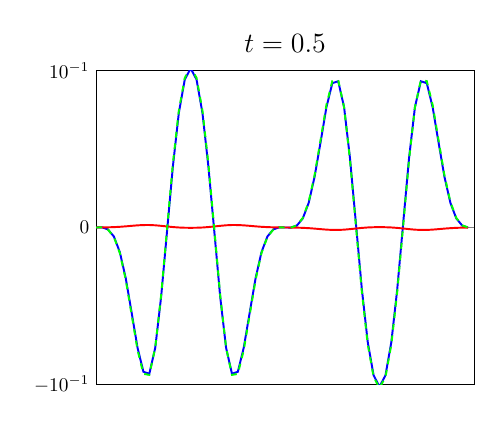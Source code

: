 \begin{tikzpicture}[scale=0.7]

\begin{axis}[
    xtick = \empty,
    xmin = 0,
    xmax = 6.283,
    ymin = -0.1,
    ymax = +0.1,
    ytick = {-0.1,0,0.1},
    yticklabels = {$-10^{-1}$,$0$,$10^{-1}$},
    scaled y ticks = false,
    scaled y ticks = false,
    title = {\Large $t = 0.5$},
  ]

\addplot[blue, line width=1pt] coordinates{
(0.0e+00,6.058e-12)
(9.818e-02,6.449e-05)
(1.964e-01,-1.245e-03)
(2.945e-01,-5.779e-03)
(3.927e-01,-1.569e-02)
(4.909e-01,-3.228e-02)
(5.891e-01,-5.421e-02)
(6.872e-01,-7.659e-02)
(7.854e-01,-9.196e-02)
(8.836e-01,-9.32e-02)
(9.818e-01,-7.665e-02)
(1.08e+00,-4.412e-02)
(1.178e+00,-2.448e-03)
(1.276e+00,3.923e-02)
(1.374e+00,7.299e-02)
(1.473e+00,9.425e-02)
(1.571e+00,1.014e-01)
(1.669e+00,9.425e-02)
(1.767e+00,7.299e-02)
(1.865e+00,3.923e-02)
(1.964e+00,-2.448e-03)
(2.062e+00,-4.412e-02)
(2.16e+00,-7.665e-02)
(2.258e+00,-9.32e-02)
(2.356e+00,-9.196e-02)
(2.454e+00,-7.659e-02)
(2.553e+00,-5.421e-02)
(2.651e+00,-3.228e-02)
(2.749e+00,-1.569e-02)
(2.847e+00,-5.779e-03)
(2.945e+00,-1.245e-03)
(3.043e+00,6.449e-05)
(3.142e+00,6.675e-12)
(3.24e+00,-6.449e-05)
(3.338e+00,1.245e-03)
(3.436e+00,5.779e-03)
(3.534e+00,1.569e-02)
(3.632e+00,3.228e-02)
(3.731e+00,5.421e-02)
(3.829e+00,7.659e-02)
(3.927e+00,9.196e-02)
(4.025e+00,9.32e-02)
(4.123e+00,7.665e-02)
(4.221e+00,4.412e-02)
(4.32e+00,2.448e-03)
(4.418e+00,-3.923e-02)
(4.516e+00,-7.299e-02)
(4.614e+00,-9.425e-02)
(4.712e+00,-1.014e-01)
(4.811e+00,-9.425e-02)
(4.909e+00,-7.299e-02)
(5.007e+00,-3.923e-02)
(5.105e+00,2.448e-03)
(5.203e+00,4.412e-02)
(5.301e+00,7.665e-02)
(5.4e+00,9.32e-02)
(5.498e+00,9.196e-02)
(5.596e+00,7.659e-02)
(5.694e+00,5.421e-02)
(5.792e+00,3.228e-02)
(5.891e+00,1.569e-02)
(5.989e+00,5.779e-03)
(6.087e+00,1.245e-03)
(6.185e+00,-6.449e-05)
};

\addplot[red, line width=1pt] coordinates{
(0.0e+00,6.734e-18)
(9.818e-02,4.333e-05)
(1.964e-01,1.106e-04)
(2.945e-01,2.303e-04)
(3.927e-01,4.298e-04)
(4.909e-01,7.154e-04)
(5.891e-01,1.051e-03)
(6.872e-01,1.361e-03)
(7.854e-01,1.557e-03)
(8.836e-01,1.572e-03)
(9.818e-01,1.39e-03)
(1.08e+00,1.051e-03)
(1.178e+00,6.431e-04)
(1.276e+00,2.672e-04)
(1.374e+00,-7.682e-06)
(1.473e+00,-1.632e-04)
(1.571e+00,-2.119e-04)
(1.669e+00,-1.632e-04)
(1.767e+00,-7.682e-06)
(1.865e+00,2.672e-04)
(1.964e+00,6.431e-04)
(2.062e+00,1.051e-03)
(2.16e+00,1.39e-03)
(2.258e+00,1.572e-03)
(2.356e+00,1.557e-03)
(2.454e+00,1.361e-03)
(2.553e+00,1.051e-03)
(2.651e+00,7.154e-04)
(2.749e+00,4.298e-04)
(2.847e+00,2.303e-04)
(2.945e+00,1.106e-04)
(3.043e+00,4.333e-05)
(3.142e+00,-2.959e-17)
(3.24e+00,-4.333e-05)
(3.338e+00,-1.106e-04)
(3.436e+00,-2.303e-04)
(3.534e+00,-4.298e-04)
(3.632e+00,-7.154e-04)
(3.731e+00,-1.051e-03)
(3.829e+00,-1.361e-03)
(3.927e+00,-1.557e-03)
(4.025e+00,-1.572e-03)
(4.123e+00,-1.39e-03)
(4.221e+00,-1.051e-03)
(4.32e+00,-6.431e-04)
(4.418e+00,-2.672e-04)
(4.516e+00,7.682e-06)
(4.614e+00,1.632e-04)
(4.712e+00,2.119e-04)
(4.811e+00,1.632e-04)
(4.909e+00,7.682e-06)
(5.007e+00,-2.672e-04)
(5.105e+00,-6.431e-04)
(5.203e+00,-1.051e-03)
(5.301e+00,-1.39e-03)
(5.4e+00,-1.572e-03)
(5.498e+00,-1.557e-03)
(5.596e+00,-1.361e-03)
(5.694e+00,-1.051e-03)
(5.792e+00,-7.154e-04)
(5.891e+00,-4.298e-04)
(5.989e+00,-2.303e-04)
(6.087e+00,-1.106e-04)
(6.185e+00,-4.333e-05)
};

\addplot[green, dashed, line width=1pt] coordinates{
(0.0e+00,-3.912e-12)
(9.818e-02,2.072e-05)
(1.964e-01,-1.371e-03)
(2.945e-01,-6.071e-03)
(3.927e-01,-1.627e-02)
(4.909e-01,-3.324e-02)
(5.891e-01,-5.554e-02)
(6.872e-01,-7.809e-02)
(7.854e-01,-9.329e-02)
(8.836e-01,-9.394e-02)
(9.818e-01,-7.653e-02)
(1.08e+00,-4.313e-02)
(1.178e+00,-8.765e-04)
(1.276e+00,4.092e-02)
(1.374e+00,7.442e-02)
(1.473e+00,9.532e-02)
(1.571e+00,1.023e-01)
(1.669e+00,9.532e-02)
(1.767e+00,7.442e-02)
(1.865e+00,4.092e-02)
(1.964e+00,-8.765e-04)
(2.062e+00,-4.313e-02)
(2.16e+00,-7.653e-02)
(2.258e+00,-9.394e-02)
(2.356e+00,-9.329e-02)
(2.454e+00,-7.809e-02)
(2.553e+00,-5.554e-02)
(2.651e+00,-3.324e-02)
(2.749e+00,-1.627e-02)
(2.847e+00,-6.071e-03)
(2.945e+00,-1.371e-03)
(3.043e+00,2.072e-05)
(3.142e+00,5.65e-13)
(3.24e+00,-2.072e-05)
(3.338e+00,1.371e-03)
(3.436e+00,6.071e-03)
(3.534e+00,1.627e-02)
(3.632e+00,3.324e-02)
(3.731e+00,5.554e-02)
(3.829e+00,7.809e-02)
(3.927e+00,9.329e-02)
(4.025e+00,9.394e-02)
(4.123e+00,7.653e-02)
(4.221e+00,4.313e-02)
(4.32e+00,8.765e-04)
(4.418e+00,-4.092e-02)
(4.516e+00,-7.442e-02)
(4.614e+00,-9.532e-02)
(4.712e+00,-1.023e-01)
(4.811e+00,-9.532e-02)
(4.909e+00,-7.442e-02)
(5.007e+00,-4.092e-02)
(5.105e+00,8.765e-04)
(5.203e+00,4.313e-02)
(5.301e+00,7.653e-02)
(5.4e+00,9.394e-02)
(5.498e+00,9.329e-02)
(5.596e+00,7.809e-02)
(5.694e+00,5.554e-02)
(5.792e+00,3.324e-02)
(5.891e+00,1.627e-02)
(5.989e+00,6.071e-03)
(6.087e+00,1.371e-03)
(6.185e+00,-2.072e-05)
};

\end{axis}



\end{tikzpicture}
